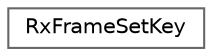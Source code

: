 digraph "Graphical Class Hierarchy"
{
 // LATEX_PDF_SIZE
  bgcolor="transparent";
  edge [fontname=Helvetica,fontsize=10,labelfontname=Helvetica,labelfontsize=10];
  node [fontname=Helvetica,fontsize=10,shape=box,height=0.2,width=0.4];
  rankdir="LR";
  Node0 [id="Node000000",label="RxFrameSetKey",height=0.2,width=0.4,color="grey40", fillcolor="white", style="filled",URL="$classRxFrameSetKey.html",tooltip=" "];
}
